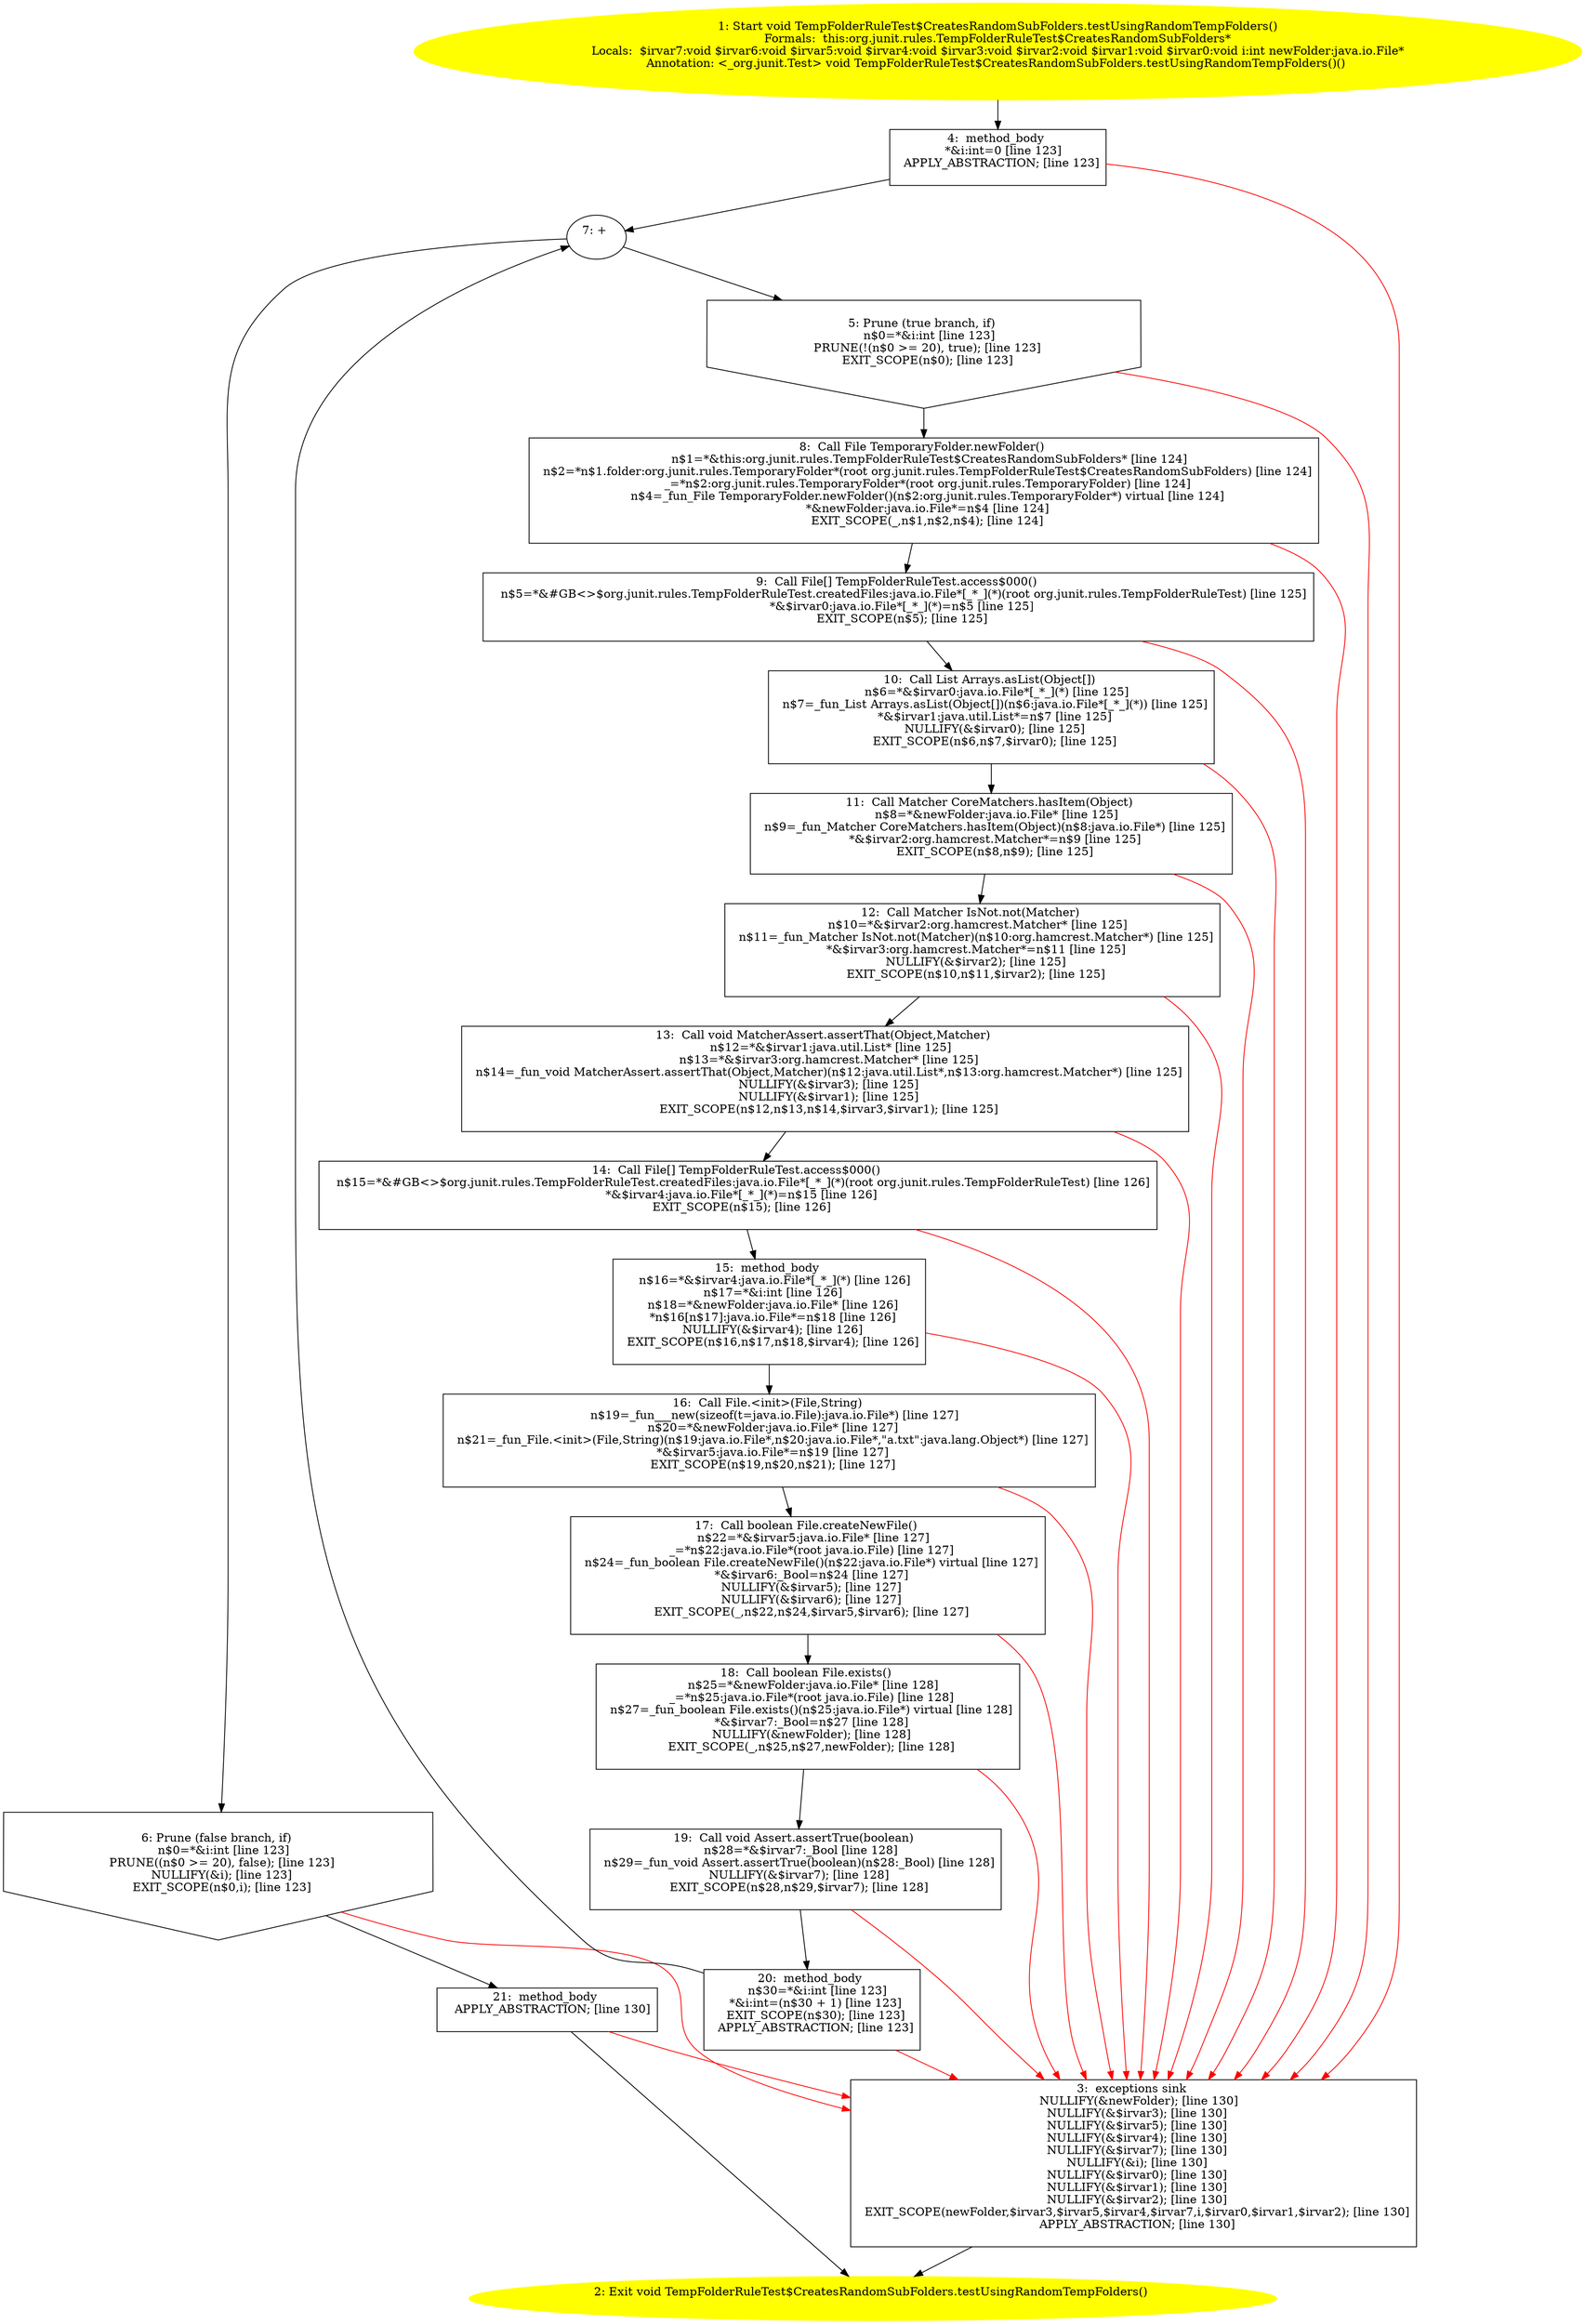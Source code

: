 /* @generated */
digraph cfg {
"org.junit.rules.TempFolderRuleTest$CreatesRandomSubFolders.testUsingRandomTempFolders():void.68b5f2bdf0eb2b0f177ab6ef6daa9c5d_1" [label="1: Start void TempFolderRuleTest$CreatesRandomSubFolders.testUsingRandomTempFolders()\nFormals:  this:org.junit.rules.TempFolderRuleTest$CreatesRandomSubFolders*\nLocals:  $irvar7:void $irvar6:void $irvar5:void $irvar4:void $irvar3:void $irvar2:void $irvar1:void $irvar0:void i:int newFolder:java.io.File*\nAnnotation: <_org.junit.Test> void TempFolderRuleTest$CreatesRandomSubFolders.testUsingRandomTempFolders()() \n  " color=yellow style=filled]
	

	 "org.junit.rules.TempFolderRuleTest$CreatesRandomSubFolders.testUsingRandomTempFolders():void.68b5f2bdf0eb2b0f177ab6ef6daa9c5d_1" -> "org.junit.rules.TempFolderRuleTest$CreatesRandomSubFolders.testUsingRandomTempFolders():void.68b5f2bdf0eb2b0f177ab6ef6daa9c5d_4" ;
"org.junit.rules.TempFolderRuleTest$CreatesRandomSubFolders.testUsingRandomTempFolders():void.68b5f2bdf0eb2b0f177ab6ef6daa9c5d_2" [label="2: Exit void TempFolderRuleTest$CreatesRandomSubFolders.testUsingRandomTempFolders() \n  " color=yellow style=filled]
	

"org.junit.rules.TempFolderRuleTest$CreatesRandomSubFolders.testUsingRandomTempFolders():void.68b5f2bdf0eb2b0f177ab6ef6daa9c5d_3" [label="3:  exceptions sink \n   NULLIFY(&newFolder); [line 130]\n  NULLIFY(&$irvar3); [line 130]\n  NULLIFY(&$irvar5); [line 130]\n  NULLIFY(&$irvar4); [line 130]\n  NULLIFY(&$irvar7); [line 130]\n  NULLIFY(&i); [line 130]\n  NULLIFY(&$irvar0); [line 130]\n  NULLIFY(&$irvar1); [line 130]\n  NULLIFY(&$irvar2); [line 130]\n  EXIT_SCOPE(newFolder,$irvar3,$irvar5,$irvar4,$irvar7,i,$irvar0,$irvar1,$irvar2); [line 130]\n  APPLY_ABSTRACTION; [line 130]\n " shape="box"]
	

	 "org.junit.rules.TempFolderRuleTest$CreatesRandomSubFolders.testUsingRandomTempFolders():void.68b5f2bdf0eb2b0f177ab6ef6daa9c5d_3" -> "org.junit.rules.TempFolderRuleTest$CreatesRandomSubFolders.testUsingRandomTempFolders():void.68b5f2bdf0eb2b0f177ab6ef6daa9c5d_2" ;
"org.junit.rules.TempFolderRuleTest$CreatesRandomSubFolders.testUsingRandomTempFolders():void.68b5f2bdf0eb2b0f177ab6ef6daa9c5d_4" [label="4:  method_body \n   *&i:int=0 [line 123]\n  APPLY_ABSTRACTION; [line 123]\n " shape="box"]
	

	 "org.junit.rules.TempFolderRuleTest$CreatesRandomSubFolders.testUsingRandomTempFolders():void.68b5f2bdf0eb2b0f177ab6ef6daa9c5d_4" -> "org.junit.rules.TempFolderRuleTest$CreatesRandomSubFolders.testUsingRandomTempFolders():void.68b5f2bdf0eb2b0f177ab6ef6daa9c5d_7" ;
	 "org.junit.rules.TempFolderRuleTest$CreatesRandomSubFolders.testUsingRandomTempFolders():void.68b5f2bdf0eb2b0f177ab6ef6daa9c5d_4" -> "org.junit.rules.TempFolderRuleTest$CreatesRandomSubFolders.testUsingRandomTempFolders():void.68b5f2bdf0eb2b0f177ab6ef6daa9c5d_3" [color="red" ];
"org.junit.rules.TempFolderRuleTest$CreatesRandomSubFolders.testUsingRandomTempFolders():void.68b5f2bdf0eb2b0f177ab6ef6daa9c5d_5" [label="5: Prune (true branch, if) \n   n$0=*&i:int [line 123]\n  PRUNE(!(n$0 >= 20), true); [line 123]\n  EXIT_SCOPE(n$0); [line 123]\n " shape="invhouse"]
	

	 "org.junit.rules.TempFolderRuleTest$CreatesRandomSubFolders.testUsingRandomTempFolders():void.68b5f2bdf0eb2b0f177ab6ef6daa9c5d_5" -> "org.junit.rules.TempFolderRuleTest$CreatesRandomSubFolders.testUsingRandomTempFolders():void.68b5f2bdf0eb2b0f177ab6ef6daa9c5d_8" ;
	 "org.junit.rules.TempFolderRuleTest$CreatesRandomSubFolders.testUsingRandomTempFolders():void.68b5f2bdf0eb2b0f177ab6ef6daa9c5d_5" -> "org.junit.rules.TempFolderRuleTest$CreatesRandomSubFolders.testUsingRandomTempFolders():void.68b5f2bdf0eb2b0f177ab6ef6daa9c5d_3" [color="red" ];
"org.junit.rules.TempFolderRuleTest$CreatesRandomSubFolders.testUsingRandomTempFolders():void.68b5f2bdf0eb2b0f177ab6ef6daa9c5d_6" [label="6: Prune (false branch, if) \n   n$0=*&i:int [line 123]\n  PRUNE((n$0 >= 20), false); [line 123]\n  NULLIFY(&i); [line 123]\n  EXIT_SCOPE(n$0,i); [line 123]\n " shape="invhouse"]
	

	 "org.junit.rules.TempFolderRuleTest$CreatesRandomSubFolders.testUsingRandomTempFolders():void.68b5f2bdf0eb2b0f177ab6ef6daa9c5d_6" -> "org.junit.rules.TempFolderRuleTest$CreatesRandomSubFolders.testUsingRandomTempFolders():void.68b5f2bdf0eb2b0f177ab6ef6daa9c5d_21" ;
	 "org.junit.rules.TempFolderRuleTest$CreatesRandomSubFolders.testUsingRandomTempFolders():void.68b5f2bdf0eb2b0f177ab6ef6daa9c5d_6" -> "org.junit.rules.TempFolderRuleTest$CreatesRandomSubFolders.testUsingRandomTempFolders():void.68b5f2bdf0eb2b0f177ab6ef6daa9c5d_3" [color="red" ];
"org.junit.rules.TempFolderRuleTest$CreatesRandomSubFolders.testUsingRandomTempFolders():void.68b5f2bdf0eb2b0f177ab6ef6daa9c5d_7" [label="7: + \n  " ]
	

	 "org.junit.rules.TempFolderRuleTest$CreatesRandomSubFolders.testUsingRandomTempFolders():void.68b5f2bdf0eb2b0f177ab6ef6daa9c5d_7" -> "org.junit.rules.TempFolderRuleTest$CreatesRandomSubFolders.testUsingRandomTempFolders():void.68b5f2bdf0eb2b0f177ab6ef6daa9c5d_5" ;
	 "org.junit.rules.TempFolderRuleTest$CreatesRandomSubFolders.testUsingRandomTempFolders():void.68b5f2bdf0eb2b0f177ab6ef6daa9c5d_7" -> "org.junit.rules.TempFolderRuleTest$CreatesRandomSubFolders.testUsingRandomTempFolders():void.68b5f2bdf0eb2b0f177ab6ef6daa9c5d_6" ;
"org.junit.rules.TempFolderRuleTest$CreatesRandomSubFolders.testUsingRandomTempFolders():void.68b5f2bdf0eb2b0f177ab6ef6daa9c5d_8" [label="8:  Call File TemporaryFolder.newFolder() \n   n$1=*&this:org.junit.rules.TempFolderRuleTest$CreatesRandomSubFolders* [line 124]\n  n$2=*n$1.folder:org.junit.rules.TemporaryFolder*(root org.junit.rules.TempFolderRuleTest$CreatesRandomSubFolders) [line 124]\n  _=*n$2:org.junit.rules.TemporaryFolder*(root org.junit.rules.TemporaryFolder) [line 124]\n  n$4=_fun_File TemporaryFolder.newFolder()(n$2:org.junit.rules.TemporaryFolder*) virtual [line 124]\n  *&newFolder:java.io.File*=n$4 [line 124]\n  EXIT_SCOPE(_,n$1,n$2,n$4); [line 124]\n " shape="box"]
	

	 "org.junit.rules.TempFolderRuleTest$CreatesRandomSubFolders.testUsingRandomTempFolders():void.68b5f2bdf0eb2b0f177ab6ef6daa9c5d_8" -> "org.junit.rules.TempFolderRuleTest$CreatesRandomSubFolders.testUsingRandomTempFolders():void.68b5f2bdf0eb2b0f177ab6ef6daa9c5d_9" ;
	 "org.junit.rules.TempFolderRuleTest$CreatesRandomSubFolders.testUsingRandomTempFolders():void.68b5f2bdf0eb2b0f177ab6ef6daa9c5d_8" -> "org.junit.rules.TempFolderRuleTest$CreatesRandomSubFolders.testUsingRandomTempFolders():void.68b5f2bdf0eb2b0f177ab6ef6daa9c5d_3" [color="red" ];
"org.junit.rules.TempFolderRuleTest$CreatesRandomSubFolders.testUsingRandomTempFolders():void.68b5f2bdf0eb2b0f177ab6ef6daa9c5d_9" [label="9:  Call File[] TempFolderRuleTest.access$000() \n   n$5=*&#GB<>$org.junit.rules.TempFolderRuleTest.createdFiles:java.io.File*[_*_](*)(root org.junit.rules.TempFolderRuleTest) [line 125]\n  *&$irvar0:java.io.File*[_*_](*)=n$5 [line 125]\n  EXIT_SCOPE(n$5); [line 125]\n " shape="box"]
	

	 "org.junit.rules.TempFolderRuleTest$CreatesRandomSubFolders.testUsingRandomTempFolders():void.68b5f2bdf0eb2b0f177ab6ef6daa9c5d_9" -> "org.junit.rules.TempFolderRuleTest$CreatesRandomSubFolders.testUsingRandomTempFolders():void.68b5f2bdf0eb2b0f177ab6ef6daa9c5d_10" ;
	 "org.junit.rules.TempFolderRuleTest$CreatesRandomSubFolders.testUsingRandomTempFolders():void.68b5f2bdf0eb2b0f177ab6ef6daa9c5d_9" -> "org.junit.rules.TempFolderRuleTest$CreatesRandomSubFolders.testUsingRandomTempFolders():void.68b5f2bdf0eb2b0f177ab6ef6daa9c5d_3" [color="red" ];
"org.junit.rules.TempFolderRuleTest$CreatesRandomSubFolders.testUsingRandomTempFolders():void.68b5f2bdf0eb2b0f177ab6ef6daa9c5d_10" [label="10:  Call List Arrays.asList(Object[]) \n   n$6=*&$irvar0:java.io.File*[_*_](*) [line 125]\n  n$7=_fun_List Arrays.asList(Object[])(n$6:java.io.File*[_*_](*)) [line 125]\n  *&$irvar1:java.util.List*=n$7 [line 125]\n  NULLIFY(&$irvar0); [line 125]\n  EXIT_SCOPE(n$6,n$7,$irvar0); [line 125]\n " shape="box"]
	

	 "org.junit.rules.TempFolderRuleTest$CreatesRandomSubFolders.testUsingRandomTempFolders():void.68b5f2bdf0eb2b0f177ab6ef6daa9c5d_10" -> "org.junit.rules.TempFolderRuleTest$CreatesRandomSubFolders.testUsingRandomTempFolders():void.68b5f2bdf0eb2b0f177ab6ef6daa9c5d_11" ;
	 "org.junit.rules.TempFolderRuleTest$CreatesRandomSubFolders.testUsingRandomTempFolders():void.68b5f2bdf0eb2b0f177ab6ef6daa9c5d_10" -> "org.junit.rules.TempFolderRuleTest$CreatesRandomSubFolders.testUsingRandomTempFolders():void.68b5f2bdf0eb2b0f177ab6ef6daa9c5d_3" [color="red" ];
"org.junit.rules.TempFolderRuleTest$CreatesRandomSubFolders.testUsingRandomTempFolders():void.68b5f2bdf0eb2b0f177ab6ef6daa9c5d_11" [label="11:  Call Matcher CoreMatchers.hasItem(Object) \n   n$8=*&newFolder:java.io.File* [line 125]\n  n$9=_fun_Matcher CoreMatchers.hasItem(Object)(n$8:java.io.File*) [line 125]\n  *&$irvar2:org.hamcrest.Matcher*=n$9 [line 125]\n  EXIT_SCOPE(n$8,n$9); [line 125]\n " shape="box"]
	

	 "org.junit.rules.TempFolderRuleTest$CreatesRandomSubFolders.testUsingRandomTempFolders():void.68b5f2bdf0eb2b0f177ab6ef6daa9c5d_11" -> "org.junit.rules.TempFolderRuleTest$CreatesRandomSubFolders.testUsingRandomTempFolders():void.68b5f2bdf0eb2b0f177ab6ef6daa9c5d_12" ;
	 "org.junit.rules.TempFolderRuleTest$CreatesRandomSubFolders.testUsingRandomTempFolders():void.68b5f2bdf0eb2b0f177ab6ef6daa9c5d_11" -> "org.junit.rules.TempFolderRuleTest$CreatesRandomSubFolders.testUsingRandomTempFolders():void.68b5f2bdf0eb2b0f177ab6ef6daa9c5d_3" [color="red" ];
"org.junit.rules.TempFolderRuleTest$CreatesRandomSubFolders.testUsingRandomTempFolders():void.68b5f2bdf0eb2b0f177ab6ef6daa9c5d_12" [label="12:  Call Matcher IsNot.not(Matcher) \n   n$10=*&$irvar2:org.hamcrest.Matcher* [line 125]\n  n$11=_fun_Matcher IsNot.not(Matcher)(n$10:org.hamcrest.Matcher*) [line 125]\n  *&$irvar3:org.hamcrest.Matcher*=n$11 [line 125]\n  NULLIFY(&$irvar2); [line 125]\n  EXIT_SCOPE(n$10,n$11,$irvar2); [line 125]\n " shape="box"]
	

	 "org.junit.rules.TempFolderRuleTest$CreatesRandomSubFolders.testUsingRandomTempFolders():void.68b5f2bdf0eb2b0f177ab6ef6daa9c5d_12" -> "org.junit.rules.TempFolderRuleTest$CreatesRandomSubFolders.testUsingRandomTempFolders():void.68b5f2bdf0eb2b0f177ab6ef6daa9c5d_13" ;
	 "org.junit.rules.TempFolderRuleTest$CreatesRandomSubFolders.testUsingRandomTempFolders():void.68b5f2bdf0eb2b0f177ab6ef6daa9c5d_12" -> "org.junit.rules.TempFolderRuleTest$CreatesRandomSubFolders.testUsingRandomTempFolders():void.68b5f2bdf0eb2b0f177ab6ef6daa9c5d_3" [color="red" ];
"org.junit.rules.TempFolderRuleTest$CreatesRandomSubFolders.testUsingRandomTempFolders():void.68b5f2bdf0eb2b0f177ab6ef6daa9c5d_13" [label="13:  Call void MatcherAssert.assertThat(Object,Matcher) \n   n$12=*&$irvar1:java.util.List* [line 125]\n  n$13=*&$irvar3:org.hamcrest.Matcher* [line 125]\n  n$14=_fun_void MatcherAssert.assertThat(Object,Matcher)(n$12:java.util.List*,n$13:org.hamcrest.Matcher*) [line 125]\n  NULLIFY(&$irvar3); [line 125]\n  NULLIFY(&$irvar1); [line 125]\n  EXIT_SCOPE(n$12,n$13,n$14,$irvar3,$irvar1); [line 125]\n " shape="box"]
	

	 "org.junit.rules.TempFolderRuleTest$CreatesRandomSubFolders.testUsingRandomTempFolders():void.68b5f2bdf0eb2b0f177ab6ef6daa9c5d_13" -> "org.junit.rules.TempFolderRuleTest$CreatesRandomSubFolders.testUsingRandomTempFolders():void.68b5f2bdf0eb2b0f177ab6ef6daa9c5d_14" ;
	 "org.junit.rules.TempFolderRuleTest$CreatesRandomSubFolders.testUsingRandomTempFolders():void.68b5f2bdf0eb2b0f177ab6ef6daa9c5d_13" -> "org.junit.rules.TempFolderRuleTest$CreatesRandomSubFolders.testUsingRandomTempFolders():void.68b5f2bdf0eb2b0f177ab6ef6daa9c5d_3" [color="red" ];
"org.junit.rules.TempFolderRuleTest$CreatesRandomSubFolders.testUsingRandomTempFolders():void.68b5f2bdf0eb2b0f177ab6ef6daa9c5d_14" [label="14:  Call File[] TempFolderRuleTest.access$000() \n   n$15=*&#GB<>$org.junit.rules.TempFolderRuleTest.createdFiles:java.io.File*[_*_](*)(root org.junit.rules.TempFolderRuleTest) [line 126]\n  *&$irvar4:java.io.File*[_*_](*)=n$15 [line 126]\n  EXIT_SCOPE(n$15); [line 126]\n " shape="box"]
	

	 "org.junit.rules.TempFolderRuleTest$CreatesRandomSubFolders.testUsingRandomTempFolders():void.68b5f2bdf0eb2b0f177ab6ef6daa9c5d_14" -> "org.junit.rules.TempFolderRuleTest$CreatesRandomSubFolders.testUsingRandomTempFolders():void.68b5f2bdf0eb2b0f177ab6ef6daa9c5d_15" ;
	 "org.junit.rules.TempFolderRuleTest$CreatesRandomSubFolders.testUsingRandomTempFolders():void.68b5f2bdf0eb2b0f177ab6ef6daa9c5d_14" -> "org.junit.rules.TempFolderRuleTest$CreatesRandomSubFolders.testUsingRandomTempFolders():void.68b5f2bdf0eb2b0f177ab6ef6daa9c5d_3" [color="red" ];
"org.junit.rules.TempFolderRuleTest$CreatesRandomSubFolders.testUsingRandomTempFolders():void.68b5f2bdf0eb2b0f177ab6ef6daa9c5d_15" [label="15:  method_body \n   n$16=*&$irvar4:java.io.File*[_*_](*) [line 126]\n  n$17=*&i:int [line 126]\n  n$18=*&newFolder:java.io.File* [line 126]\n  *n$16[n$17]:java.io.File*=n$18 [line 126]\n  NULLIFY(&$irvar4); [line 126]\n  EXIT_SCOPE(n$16,n$17,n$18,$irvar4); [line 126]\n " shape="box"]
	

	 "org.junit.rules.TempFolderRuleTest$CreatesRandomSubFolders.testUsingRandomTempFolders():void.68b5f2bdf0eb2b0f177ab6ef6daa9c5d_15" -> "org.junit.rules.TempFolderRuleTest$CreatesRandomSubFolders.testUsingRandomTempFolders():void.68b5f2bdf0eb2b0f177ab6ef6daa9c5d_16" ;
	 "org.junit.rules.TempFolderRuleTest$CreatesRandomSubFolders.testUsingRandomTempFolders():void.68b5f2bdf0eb2b0f177ab6ef6daa9c5d_15" -> "org.junit.rules.TempFolderRuleTest$CreatesRandomSubFolders.testUsingRandomTempFolders():void.68b5f2bdf0eb2b0f177ab6ef6daa9c5d_3" [color="red" ];
"org.junit.rules.TempFolderRuleTest$CreatesRandomSubFolders.testUsingRandomTempFolders():void.68b5f2bdf0eb2b0f177ab6ef6daa9c5d_16" [label="16:  Call File.<init>(File,String) \n   n$19=_fun___new(sizeof(t=java.io.File):java.io.File*) [line 127]\n  n$20=*&newFolder:java.io.File* [line 127]\n  n$21=_fun_File.<init>(File,String)(n$19:java.io.File*,n$20:java.io.File*,\"a.txt\":java.lang.Object*) [line 127]\n  *&$irvar5:java.io.File*=n$19 [line 127]\n  EXIT_SCOPE(n$19,n$20,n$21); [line 127]\n " shape="box"]
	

	 "org.junit.rules.TempFolderRuleTest$CreatesRandomSubFolders.testUsingRandomTempFolders():void.68b5f2bdf0eb2b0f177ab6ef6daa9c5d_16" -> "org.junit.rules.TempFolderRuleTest$CreatesRandomSubFolders.testUsingRandomTempFolders():void.68b5f2bdf0eb2b0f177ab6ef6daa9c5d_17" ;
	 "org.junit.rules.TempFolderRuleTest$CreatesRandomSubFolders.testUsingRandomTempFolders():void.68b5f2bdf0eb2b0f177ab6ef6daa9c5d_16" -> "org.junit.rules.TempFolderRuleTest$CreatesRandomSubFolders.testUsingRandomTempFolders():void.68b5f2bdf0eb2b0f177ab6ef6daa9c5d_3" [color="red" ];
"org.junit.rules.TempFolderRuleTest$CreatesRandomSubFolders.testUsingRandomTempFolders():void.68b5f2bdf0eb2b0f177ab6ef6daa9c5d_17" [label="17:  Call boolean File.createNewFile() \n   n$22=*&$irvar5:java.io.File* [line 127]\n  _=*n$22:java.io.File*(root java.io.File) [line 127]\n  n$24=_fun_boolean File.createNewFile()(n$22:java.io.File*) virtual [line 127]\n  *&$irvar6:_Bool=n$24 [line 127]\n  NULLIFY(&$irvar5); [line 127]\n  NULLIFY(&$irvar6); [line 127]\n  EXIT_SCOPE(_,n$22,n$24,$irvar5,$irvar6); [line 127]\n " shape="box"]
	

	 "org.junit.rules.TempFolderRuleTest$CreatesRandomSubFolders.testUsingRandomTempFolders():void.68b5f2bdf0eb2b0f177ab6ef6daa9c5d_17" -> "org.junit.rules.TempFolderRuleTest$CreatesRandomSubFolders.testUsingRandomTempFolders():void.68b5f2bdf0eb2b0f177ab6ef6daa9c5d_18" ;
	 "org.junit.rules.TempFolderRuleTest$CreatesRandomSubFolders.testUsingRandomTempFolders():void.68b5f2bdf0eb2b0f177ab6ef6daa9c5d_17" -> "org.junit.rules.TempFolderRuleTest$CreatesRandomSubFolders.testUsingRandomTempFolders():void.68b5f2bdf0eb2b0f177ab6ef6daa9c5d_3" [color="red" ];
"org.junit.rules.TempFolderRuleTest$CreatesRandomSubFolders.testUsingRandomTempFolders():void.68b5f2bdf0eb2b0f177ab6ef6daa9c5d_18" [label="18:  Call boolean File.exists() \n   n$25=*&newFolder:java.io.File* [line 128]\n  _=*n$25:java.io.File*(root java.io.File) [line 128]\n  n$27=_fun_boolean File.exists()(n$25:java.io.File*) virtual [line 128]\n  *&$irvar7:_Bool=n$27 [line 128]\n  NULLIFY(&newFolder); [line 128]\n  EXIT_SCOPE(_,n$25,n$27,newFolder); [line 128]\n " shape="box"]
	

	 "org.junit.rules.TempFolderRuleTest$CreatesRandomSubFolders.testUsingRandomTempFolders():void.68b5f2bdf0eb2b0f177ab6ef6daa9c5d_18" -> "org.junit.rules.TempFolderRuleTest$CreatesRandomSubFolders.testUsingRandomTempFolders():void.68b5f2bdf0eb2b0f177ab6ef6daa9c5d_19" ;
	 "org.junit.rules.TempFolderRuleTest$CreatesRandomSubFolders.testUsingRandomTempFolders():void.68b5f2bdf0eb2b0f177ab6ef6daa9c5d_18" -> "org.junit.rules.TempFolderRuleTest$CreatesRandomSubFolders.testUsingRandomTempFolders():void.68b5f2bdf0eb2b0f177ab6ef6daa9c5d_3" [color="red" ];
"org.junit.rules.TempFolderRuleTest$CreatesRandomSubFolders.testUsingRandomTempFolders():void.68b5f2bdf0eb2b0f177ab6ef6daa9c5d_19" [label="19:  Call void Assert.assertTrue(boolean) \n   n$28=*&$irvar7:_Bool [line 128]\n  n$29=_fun_void Assert.assertTrue(boolean)(n$28:_Bool) [line 128]\n  NULLIFY(&$irvar7); [line 128]\n  EXIT_SCOPE(n$28,n$29,$irvar7); [line 128]\n " shape="box"]
	

	 "org.junit.rules.TempFolderRuleTest$CreatesRandomSubFolders.testUsingRandomTempFolders():void.68b5f2bdf0eb2b0f177ab6ef6daa9c5d_19" -> "org.junit.rules.TempFolderRuleTest$CreatesRandomSubFolders.testUsingRandomTempFolders():void.68b5f2bdf0eb2b0f177ab6ef6daa9c5d_20" ;
	 "org.junit.rules.TempFolderRuleTest$CreatesRandomSubFolders.testUsingRandomTempFolders():void.68b5f2bdf0eb2b0f177ab6ef6daa9c5d_19" -> "org.junit.rules.TempFolderRuleTest$CreatesRandomSubFolders.testUsingRandomTempFolders():void.68b5f2bdf0eb2b0f177ab6ef6daa9c5d_3" [color="red" ];
"org.junit.rules.TempFolderRuleTest$CreatesRandomSubFolders.testUsingRandomTempFolders():void.68b5f2bdf0eb2b0f177ab6ef6daa9c5d_20" [label="20:  method_body \n   n$30=*&i:int [line 123]\n  *&i:int=(n$30 + 1) [line 123]\n  EXIT_SCOPE(n$30); [line 123]\n  APPLY_ABSTRACTION; [line 123]\n " shape="box"]
	

	 "org.junit.rules.TempFolderRuleTest$CreatesRandomSubFolders.testUsingRandomTempFolders():void.68b5f2bdf0eb2b0f177ab6ef6daa9c5d_20" -> "org.junit.rules.TempFolderRuleTest$CreatesRandomSubFolders.testUsingRandomTempFolders():void.68b5f2bdf0eb2b0f177ab6ef6daa9c5d_7" ;
	 "org.junit.rules.TempFolderRuleTest$CreatesRandomSubFolders.testUsingRandomTempFolders():void.68b5f2bdf0eb2b0f177ab6ef6daa9c5d_20" -> "org.junit.rules.TempFolderRuleTest$CreatesRandomSubFolders.testUsingRandomTempFolders():void.68b5f2bdf0eb2b0f177ab6ef6daa9c5d_3" [color="red" ];
"org.junit.rules.TempFolderRuleTest$CreatesRandomSubFolders.testUsingRandomTempFolders():void.68b5f2bdf0eb2b0f177ab6ef6daa9c5d_21" [label="21:  method_body \n   APPLY_ABSTRACTION; [line 130]\n " shape="box"]
	

	 "org.junit.rules.TempFolderRuleTest$CreatesRandomSubFolders.testUsingRandomTempFolders():void.68b5f2bdf0eb2b0f177ab6ef6daa9c5d_21" -> "org.junit.rules.TempFolderRuleTest$CreatesRandomSubFolders.testUsingRandomTempFolders():void.68b5f2bdf0eb2b0f177ab6ef6daa9c5d_2" ;
	 "org.junit.rules.TempFolderRuleTest$CreatesRandomSubFolders.testUsingRandomTempFolders():void.68b5f2bdf0eb2b0f177ab6ef6daa9c5d_21" -> "org.junit.rules.TempFolderRuleTest$CreatesRandomSubFolders.testUsingRandomTempFolders():void.68b5f2bdf0eb2b0f177ab6ef6daa9c5d_3" [color="red" ];
}
